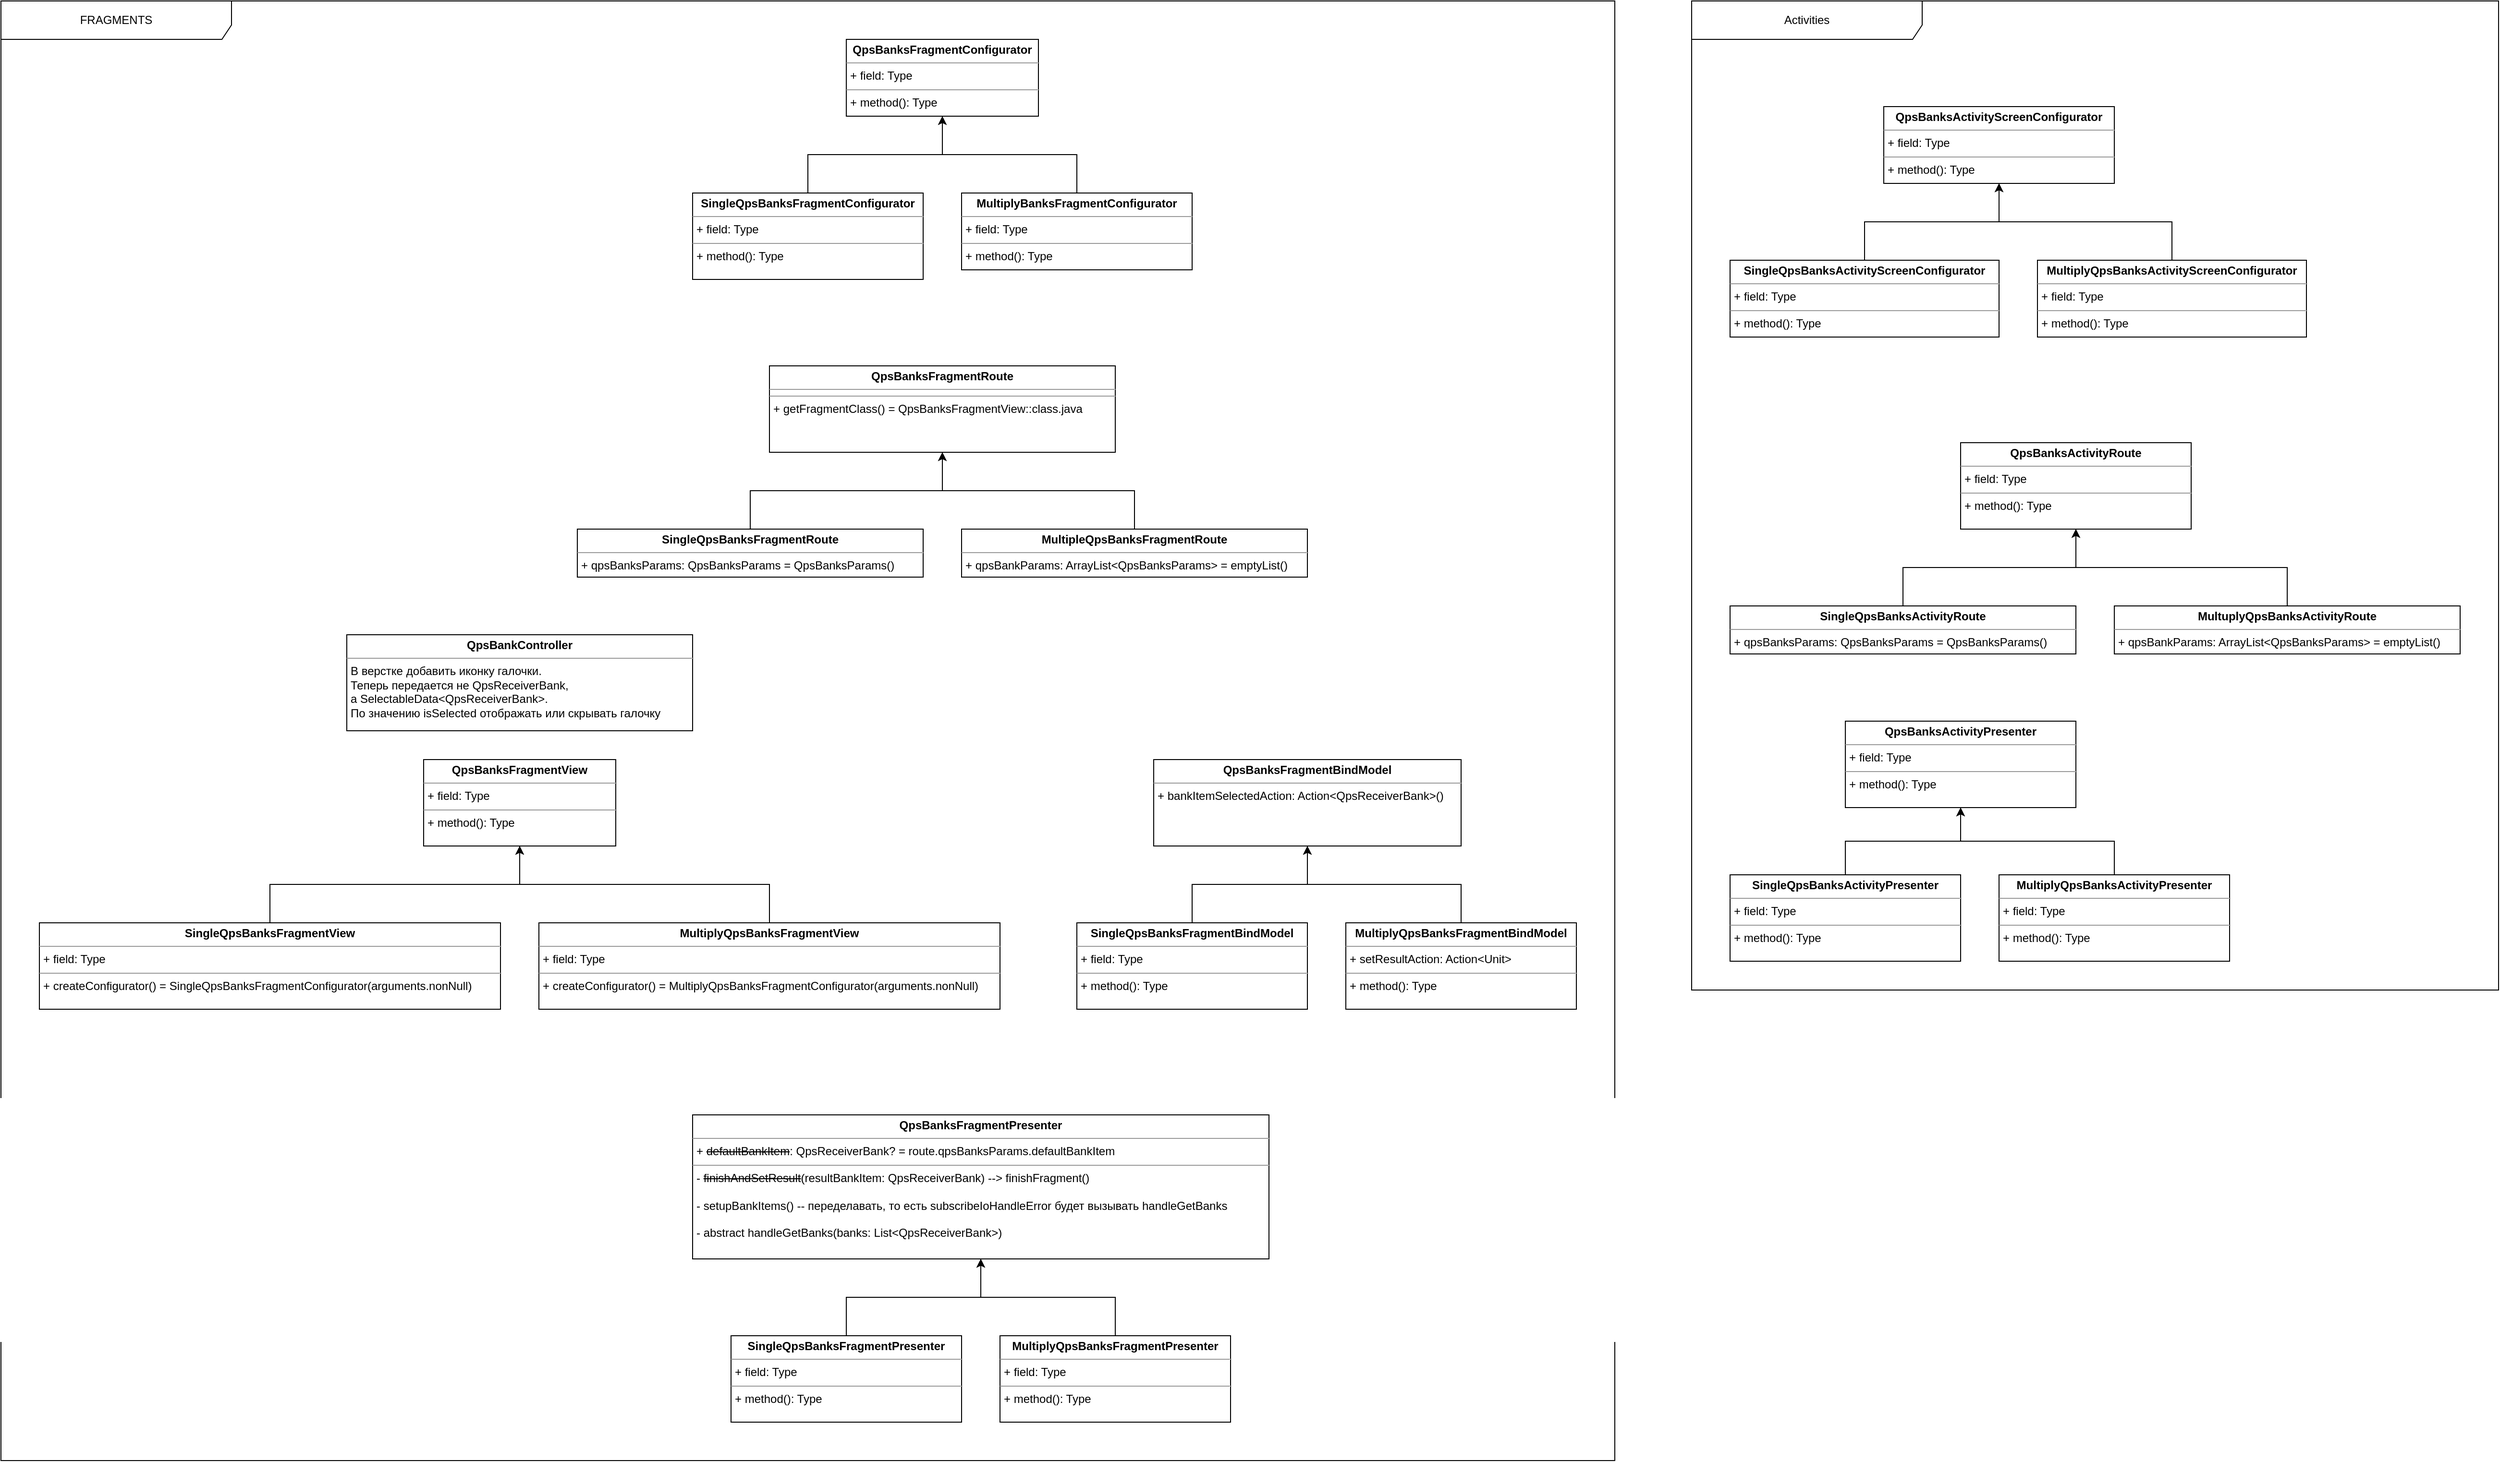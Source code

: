 <mxfile version="15.6.8" type="github">
  <diagram id="r8R11DE93iB3vhH_Gn6m" name="Page-1">
    <mxGraphModel dx="5763" dy="3306" grid="1" gridSize="10" guides="1" tooltips="1" connect="1" arrows="1" fold="1" page="1" pageScale="1" pageWidth="850" pageHeight="1100" math="0" shadow="0">
      <root>
        <mxCell id="0" />
        <mxCell id="1" parent="0" />
        <mxCell id="GFjxQB8X3qzK79HojOMt-28" value="FRAGMENTS" style="shape=umlFrame;whiteSpace=wrap;html=1;width=240;height=40;" vertex="1" parent="1">
          <mxGeometry x="-880" y="-480" width="1680" height="1520" as="geometry" />
        </mxCell>
        <mxCell id="GFjxQB8X3qzK79HojOMt-38" value="&lt;p style=&quot;margin: 0px ; margin-top: 4px ; text-align: center&quot;&gt;&lt;b&gt;QpsBanksFragmentView&lt;/b&gt;&lt;/p&gt;&lt;hr size=&quot;1&quot;&gt;&lt;p style=&quot;margin: 0px ; margin-left: 4px&quot;&gt;+ field: Type&lt;br&gt;&lt;/p&gt;&lt;hr size=&quot;1&quot;&gt;&lt;p style=&quot;margin: 0px ; margin-left: 4px&quot;&gt;+ method(): Type&lt;/p&gt;" style="verticalAlign=top;align=left;overflow=fill;fontSize=12;fontFamily=Helvetica;html=1;" vertex="1" parent="1">
          <mxGeometry x="-440" y="310" width="200" height="90" as="geometry" />
        </mxCell>
        <mxCell id="GFjxQB8X3qzK79HojOMt-39" value="&lt;p style=&quot;margin: 0px ; margin-top: 4px ; text-align: center&quot;&gt;&lt;b&gt;QpsBanksFragmentBindModel&lt;/b&gt;&lt;/p&gt;&lt;hr size=&quot;1&quot;&gt;&lt;p style=&quot;margin: 0px ; margin-left: 4px&quot;&gt;+ bankItemSelectedAction: Action&amp;lt;QpsReceiverBank&amp;gt;()&lt;/p&gt;" style="verticalAlign=top;align=left;overflow=fill;fontSize=12;fontFamily=Helvetica;html=1;" vertex="1" parent="1">
          <mxGeometry x="320" y="310" width="320" height="90" as="geometry" />
        </mxCell>
        <mxCell id="GFjxQB8X3qzK79HojOMt-40" value="&lt;p style=&quot;margin: 0px ; margin-top: 4px ; text-align: center&quot;&gt;&lt;b&gt;QpsBanksFragmentRoute&lt;/b&gt;&lt;/p&gt;&lt;hr size=&quot;1&quot;&gt;&lt;hr size=&quot;1&quot;&gt;&lt;p style=&quot;margin: 0px ; margin-left: 4px&quot;&gt;+ getFragmentClass() = QpsBanksFragmentView::class.java&lt;/p&gt;" style="verticalAlign=top;align=left;overflow=fill;fontSize=12;fontFamily=Helvetica;html=1;" vertex="1" parent="1">
          <mxGeometry x="-80" y="-100" width="360" height="90" as="geometry" />
        </mxCell>
        <mxCell id="GFjxQB8X3qzK79HojOMt-41" value="&lt;p style=&quot;margin: 0px ; margin-top: 4px ; text-align: center&quot;&gt;&lt;b&gt;QpsBanksFragmentPresenter&lt;/b&gt;&lt;/p&gt;&lt;hr size=&quot;1&quot;&gt;&lt;p style=&quot;margin: 0px ; margin-left: 4px&quot;&gt;+ &lt;strike&gt;defaultBankItem&lt;/strike&gt;: QpsReceiverBank? = route.qpsBanksParams.defaultBankItem&lt;/p&gt;&lt;hr size=&quot;1&quot;&gt;&lt;p style=&quot;margin: 0px ; margin-left: 4px&quot;&gt;- &lt;strike&gt;finishAndSetResult&lt;/strike&gt;(resultBankItem: QpsReceiverBank) --&amp;gt; finishFragment()&lt;br&gt;&lt;br&gt;- setupBankItems() -- переделавать, то есть subscribeIoHandleError будет вызывать handleGetBanks&lt;br&gt;&lt;br&gt;- abstract handleGetBanks(banks: List&amp;lt;QpsReceiverBank&amp;gt;)&lt;/p&gt;" style="verticalAlign=top;align=left;overflow=fill;fontSize=12;fontFamily=Helvetica;html=1;" vertex="1" parent="1">
          <mxGeometry x="-160" y="680" width="600" height="150" as="geometry" />
        </mxCell>
        <mxCell id="GFjxQB8X3qzK79HojOMt-42" style="edgeStyle=orthogonalEdgeStyle;rounded=0;orthogonalLoop=1;jettySize=auto;html=1;entryX=0.5;entryY=1;entryDx=0;entryDy=0;" edge="1" parent="1" source="GFjxQB8X3qzK79HojOMt-43" target="GFjxQB8X3qzK79HojOMt-38">
          <mxGeometry relative="1" as="geometry" />
        </mxCell>
        <mxCell id="GFjxQB8X3qzK79HojOMt-43" value="&lt;p style=&quot;margin: 0px ; margin-top: 4px ; text-align: center&quot;&gt;&lt;b&gt;SingleQpsBanksFragmentView&lt;/b&gt;&lt;/p&gt;&lt;hr size=&quot;1&quot;&gt;&lt;p style=&quot;margin: 0px ; margin-left: 4px&quot;&gt;+ field: Type&lt;/p&gt;&lt;hr size=&quot;1&quot;&gt;&lt;p style=&quot;margin: 0px ; margin-left: 4px&quot;&gt;+ createConfigurator() = SingleQpsBanksFragmentConfigurator(arguments.nonNull)&lt;/p&gt;" style="verticalAlign=top;align=left;overflow=fill;fontSize=12;fontFamily=Helvetica;html=1;" vertex="1" parent="1">
          <mxGeometry x="-840" y="480" width="480" height="90" as="geometry" />
        </mxCell>
        <mxCell id="GFjxQB8X3qzK79HojOMt-44" value="&lt;p style=&quot;margin: 0px ; margin-top: 4px ; text-align: center&quot;&gt;&lt;b&gt;QpsBankController&lt;/b&gt;&lt;/p&gt;&lt;hr size=&quot;1&quot;&gt;&lt;p style=&quot;margin: 0px ; margin-left: 4px&quot;&gt;В верстке добавить иконку галочки.&lt;/p&gt;&lt;p style=&quot;margin: 0px ; margin-left: 4px&quot;&gt;Теперь передается не QpsReceiverBank, &lt;br&gt;&lt;/p&gt;&lt;p style=&quot;margin: 0px ; margin-left: 4px&quot;&gt;а SelectableData&amp;lt;QpsReceiverBank&amp;gt;. &lt;br&gt;&lt;/p&gt;&lt;p style=&quot;margin: 0px ; margin-left: 4px&quot;&gt;По значению isSelected отображать или скрывать галочку&lt;br&gt;&lt;/p&gt;" style="verticalAlign=top;align=left;overflow=fill;fontSize=12;fontFamily=Helvetica;html=1;" vertex="1" parent="1">
          <mxGeometry x="-520" y="180" width="360" height="100" as="geometry" />
        </mxCell>
        <mxCell id="GFjxQB8X3qzK79HojOMt-45" style="edgeStyle=orthogonalEdgeStyle;rounded=0;orthogonalLoop=1;jettySize=auto;html=1;entryX=0.5;entryY=1;entryDx=0;entryDy=0;" edge="1" parent="1" source="GFjxQB8X3qzK79HojOMt-46" target="GFjxQB8X3qzK79HojOMt-40">
          <mxGeometry relative="1" as="geometry" />
        </mxCell>
        <mxCell id="GFjxQB8X3qzK79HojOMt-46" value="&lt;p style=&quot;margin: 0px ; margin-top: 4px ; text-align: center&quot;&gt;&lt;b&gt;SingleQpsBanksFragmentRoute&lt;/b&gt;&lt;/p&gt;&lt;hr size=&quot;1&quot;&gt;&lt;p style=&quot;margin: 0px ; margin-left: 4px&quot;&gt;+ qpsBanksParams: QpsBanksParams = QpsBanksParams()&lt;/p&gt;&lt;hr size=&quot;1&quot;&gt;" style="verticalAlign=top;align=left;overflow=fill;fontSize=12;fontFamily=Helvetica;html=1;" vertex="1" parent="1">
          <mxGeometry x="-280" y="70" width="360" height="50" as="geometry" />
        </mxCell>
        <mxCell id="GFjxQB8X3qzK79HojOMt-47" style="edgeStyle=orthogonalEdgeStyle;rounded=0;orthogonalLoop=1;jettySize=auto;html=1;entryX=0.5;entryY=1;entryDx=0;entryDy=0;" edge="1" parent="1" source="GFjxQB8X3qzK79HojOMt-48" target="GFjxQB8X3qzK79HojOMt-40">
          <mxGeometry relative="1" as="geometry" />
        </mxCell>
        <mxCell id="GFjxQB8X3qzK79HojOMt-48" value="&lt;p style=&quot;margin: 0px ; margin-top: 4px ; text-align: center&quot;&gt;&lt;b&gt;MultipleQpsBanksFragmentRoute&lt;/b&gt;&lt;/p&gt;&lt;hr size=&quot;1&quot;&gt;&lt;p style=&quot;margin: 0px ; margin-left: 4px&quot;&gt;+ qpsBankParams: ArrayList&amp;lt;QpsBanksParams&amp;gt; = emptyList()&lt;br&gt;&lt;/p&gt;" style="verticalAlign=top;align=left;overflow=fill;fontSize=12;fontFamily=Helvetica;html=1;" vertex="1" parent="1">
          <mxGeometry x="120" y="70" width="360" height="50" as="geometry" />
        </mxCell>
        <mxCell id="GFjxQB8X3qzK79HojOMt-49" style="edgeStyle=orthogonalEdgeStyle;rounded=0;orthogonalLoop=1;jettySize=auto;html=1;entryX=0.5;entryY=1;entryDx=0;entryDy=0;" edge="1" parent="1" source="GFjxQB8X3qzK79HojOMt-50" target="GFjxQB8X3qzK79HojOMt-41">
          <mxGeometry relative="1" as="geometry" />
        </mxCell>
        <mxCell id="GFjxQB8X3qzK79HojOMt-50" value="&lt;p style=&quot;margin: 0px ; margin-top: 4px ; text-align: center&quot;&gt;&lt;b&gt;SingleQpsBanksFragmentPresenter&lt;/b&gt;&lt;/p&gt;&lt;hr size=&quot;1&quot;&gt;&lt;p style=&quot;margin: 0px ; margin-left: 4px&quot;&gt;+ field: Type&lt;/p&gt;&lt;hr size=&quot;1&quot;&gt;&lt;p style=&quot;margin: 0px ; margin-left: 4px&quot;&gt;+ method(): Type&lt;/p&gt;" style="verticalAlign=top;align=left;overflow=fill;fontSize=12;fontFamily=Helvetica;html=1;" vertex="1" parent="1">
          <mxGeometry x="-120" y="910" width="240" height="90" as="geometry" />
        </mxCell>
        <mxCell id="GFjxQB8X3qzK79HojOMt-51" style="edgeStyle=orthogonalEdgeStyle;rounded=0;orthogonalLoop=1;jettySize=auto;html=1;entryX=0.5;entryY=1;entryDx=0;entryDy=0;" edge="1" parent="1" source="GFjxQB8X3qzK79HojOMt-52" target="GFjxQB8X3qzK79HojOMt-41">
          <mxGeometry relative="1" as="geometry" />
        </mxCell>
        <mxCell id="GFjxQB8X3qzK79HojOMt-52" value="&lt;p style=&quot;margin: 0px ; margin-top: 4px ; text-align: center&quot;&gt;&lt;b&gt;MultiplyQpsBanksFragmentPresenter&lt;/b&gt;&lt;/p&gt;&lt;hr size=&quot;1&quot;&gt;&lt;p style=&quot;margin: 0px ; margin-left: 4px&quot;&gt;+ field: Type&lt;/p&gt;&lt;hr size=&quot;1&quot;&gt;&lt;p style=&quot;margin: 0px ; margin-left: 4px&quot;&gt;+ method(): Type&lt;/p&gt;" style="verticalAlign=top;align=left;overflow=fill;fontSize=12;fontFamily=Helvetica;html=1;" vertex="1" parent="1">
          <mxGeometry x="160" y="910" width="240" height="90" as="geometry" />
        </mxCell>
        <mxCell id="GFjxQB8X3qzK79HojOMt-53" style="edgeStyle=orthogonalEdgeStyle;rounded=0;orthogonalLoop=1;jettySize=auto;html=1;entryX=0.5;entryY=1;entryDx=0;entryDy=0;" edge="1" parent="1" source="GFjxQB8X3qzK79HojOMt-54" target="GFjxQB8X3qzK79HojOMt-38">
          <mxGeometry relative="1" as="geometry" />
        </mxCell>
        <mxCell id="GFjxQB8X3qzK79HojOMt-54" value="&lt;p style=&quot;margin: 0px ; margin-top: 4px ; text-align: center&quot;&gt;&lt;b&gt;MultiplyQpsBanksFragmentView&lt;/b&gt;&lt;/p&gt;&lt;hr size=&quot;1&quot;&gt;&lt;p style=&quot;margin: 0px ; margin-left: 4px&quot;&gt;+ field: Type&lt;/p&gt;&lt;hr size=&quot;1&quot;&gt;&lt;p style=&quot;margin: 0px ; margin-left: 4px&quot;&gt;+ createConfigurator() = MultiplyQpsBanksFragmentConfigurator(arguments.nonNull)&lt;/p&gt;" style="verticalAlign=top;align=left;overflow=fill;fontSize=12;fontFamily=Helvetica;html=1;" vertex="1" parent="1">
          <mxGeometry x="-320" y="480" width="480" height="90" as="geometry" />
        </mxCell>
        <mxCell id="GFjxQB8X3qzK79HojOMt-55" style="edgeStyle=orthogonalEdgeStyle;rounded=0;orthogonalLoop=1;jettySize=auto;html=1;entryX=0.5;entryY=1;entryDx=0;entryDy=0;" edge="1" parent="1" source="GFjxQB8X3qzK79HojOMt-56" target="GFjxQB8X3qzK79HojOMt-39">
          <mxGeometry relative="1" as="geometry" />
        </mxCell>
        <mxCell id="GFjxQB8X3qzK79HojOMt-56" value="&lt;p style=&quot;margin: 0px ; margin-top: 4px ; text-align: center&quot;&gt;&lt;b&gt;SingleQpsBanksFragmentBindModel&lt;/b&gt;&lt;/p&gt;&lt;hr size=&quot;1&quot;&gt;&lt;p style=&quot;margin: 0px ; margin-left: 4px&quot;&gt;+ field: Type&lt;/p&gt;&lt;hr size=&quot;1&quot;&gt;&lt;p style=&quot;margin: 0px ; margin-left: 4px&quot;&gt;+ method(): Type&lt;/p&gt;" style="verticalAlign=top;align=left;overflow=fill;fontSize=12;fontFamily=Helvetica;html=1;" vertex="1" parent="1">
          <mxGeometry x="240" y="480" width="240" height="90" as="geometry" />
        </mxCell>
        <mxCell id="GFjxQB8X3qzK79HojOMt-57" style="edgeStyle=orthogonalEdgeStyle;rounded=0;orthogonalLoop=1;jettySize=auto;html=1;entryX=0.5;entryY=1;entryDx=0;entryDy=0;" edge="1" parent="1" source="GFjxQB8X3qzK79HojOMt-58" target="GFjxQB8X3qzK79HojOMt-39">
          <mxGeometry relative="1" as="geometry" />
        </mxCell>
        <mxCell id="GFjxQB8X3qzK79HojOMt-58" value="&lt;p style=&quot;margin: 0px ; margin-top: 4px ; text-align: center&quot;&gt;&lt;b&gt;MultiplyQpsBanksFragmentBindModel&lt;/b&gt;&lt;/p&gt;&lt;hr size=&quot;1&quot;&gt;&lt;p style=&quot;margin: 0px ; margin-left: 4px&quot;&gt;+ setResultAction: Action&amp;lt;Unit&amp;gt;&lt;/p&gt;&lt;hr size=&quot;1&quot;&gt;&lt;p style=&quot;margin: 0px ; margin-left: 4px&quot;&gt;+ method(): Type&lt;/p&gt;" style="verticalAlign=top;align=left;overflow=fill;fontSize=12;fontFamily=Helvetica;html=1;" vertex="1" parent="1">
          <mxGeometry x="520" y="480" width="240" height="90" as="geometry" />
        </mxCell>
        <mxCell id="GFjxQB8X3qzK79HojOMt-59" value="&lt;p style=&quot;margin: 0px ; margin-top: 4px ; text-align: center&quot;&gt;&lt;b&gt;QpsBanksFragmentConfigurator&lt;/b&gt;&lt;/p&gt;&lt;hr size=&quot;1&quot;&gt;&lt;p style=&quot;margin: 0px ; margin-left: 4px&quot;&gt;+ field: Type&lt;/p&gt;&lt;hr size=&quot;1&quot;&gt;&lt;p style=&quot;margin: 0px ; margin-left: 4px&quot;&gt;+ method(): Type&lt;/p&gt;" style="verticalAlign=top;align=left;overflow=fill;fontSize=12;fontFamily=Helvetica;html=1;" vertex="1" parent="1">
          <mxGeometry y="-440" width="200" height="80" as="geometry" />
        </mxCell>
        <mxCell id="GFjxQB8X3qzK79HojOMt-60" style="edgeStyle=orthogonalEdgeStyle;rounded=0;orthogonalLoop=1;jettySize=auto;html=1;entryX=0.5;entryY=1;entryDx=0;entryDy=0;" edge="1" parent="1" source="GFjxQB8X3qzK79HojOMt-61" target="GFjxQB8X3qzK79HojOMt-59">
          <mxGeometry relative="1" as="geometry" />
        </mxCell>
        <mxCell id="GFjxQB8X3qzK79HojOMt-61" value="&lt;p style=&quot;margin: 0px ; margin-top: 4px ; text-align: center&quot;&gt;&lt;b&gt;SingleQpsBanksFragmentConfigurator&lt;/b&gt;&lt;/p&gt;&lt;hr size=&quot;1&quot;&gt;&lt;p style=&quot;margin: 0px ; margin-left: 4px&quot;&gt;+ field: Type&lt;/p&gt;&lt;hr size=&quot;1&quot;&gt;&lt;p style=&quot;margin: 0px ; margin-left: 4px&quot;&gt;+ method(): Type&lt;/p&gt;" style="verticalAlign=top;align=left;overflow=fill;fontSize=12;fontFamily=Helvetica;html=1;" vertex="1" parent="1">
          <mxGeometry x="-160" y="-280" width="240" height="90" as="geometry" />
        </mxCell>
        <mxCell id="GFjxQB8X3qzK79HojOMt-62" style="edgeStyle=orthogonalEdgeStyle;rounded=0;orthogonalLoop=1;jettySize=auto;html=1;entryX=0.5;entryY=1;entryDx=0;entryDy=0;" edge="1" parent="1" source="GFjxQB8X3qzK79HojOMt-63" target="GFjxQB8X3qzK79HojOMt-59">
          <mxGeometry relative="1" as="geometry" />
        </mxCell>
        <mxCell id="GFjxQB8X3qzK79HojOMt-63" value="&lt;p style=&quot;margin: 0px ; margin-top: 4px ; text-align: center&quot;&gt;&lt;b&gt;MultiplyBanksFragmentConfigurator&lt;/b&gt;&lt;/p&gt;&lt;hr size=&quot;1&quot;&gt;&lt;p style=&quot;margin: 0px ; margin-left: 4px&quot;&gt;+ field: Type&lt;/p&gt;&lt;hr size=&quot;1&quot;&gt;&lt;p style=&quot;margin: 0px ; margin-left: 4px&quot;&gt;+ method(): Type&lt;/p&gt;" style="verticalAlign=top;align=left;overflow=fill;fontSize=12;fontFamily=Helvetica;html=1;" vertex="1" parent="1">
          <mxGeometry x="120" y="-280" width="240" height="80" as="geometry" />
        </mxCell>
        <mxCell id="GFjxQB8X3qzK79HojOMt-70" value="&lt;div&gt;Activities&lt;/div&gt;" style="shape=umlFrame;whiteSpace=wrap;html=1;width=240;height=40;" vertex="1" parent="1">
          <mxGeometry x="880" y="-480" width="840" height="1030" as="geometry" />
        </mxCell>
        <mxCell id="GFjxQB8X3qzK79HojOMt-71" value="&lt;p style=&quot;margin: 0px ; margin-top: 4px ; text-align: center&quot;&gt;&lt;b&gt;QpsBanksActivityPresenter&lt;/b&gt;&lt;/p&gt;&lt;hr size=&quot;1&quot;&gt;&lt;p style=&quot;margin: 0px ; margin-left: 4px&quot;&gt;+ field: Type&lt;/p&gt;&lt;hr size=&quot;1&quot;&gt;&lt;p style=&quot;margin: 0px ; margin-left: 4px&quot;&gt;+ method(): Type&lt;/p&gt;" style="verticalAlign=top;align=left;overflow=fill;fontSize=12;fontFamily=Helvetica;html=1;" vertex="1" parent="1">
          <mxGeometry x="1040" y="270" width="240" height="90" as="geometry" />
        </mxCell>
        <mxCell id="GFjxQB8X3qzK79HojOMt-72" style="edgeStyle=orthogonalEdgeStyle;rounded=0;orthogonalLoop=1;jettySize=auto;html=1;entryX=0.5;entryY=1;entryDx=0;entryDy=0;" edge="1" parent="1" source="GFjxQB8X3qzK79HojOMt-73" target="GFjxQB8X3qzK79HojOMt-71">
          <mxGeometry relative="1" as="geometry" />
        </mxCell>
        <mxCell id="GFjxQB8X3qzK79HojOMt-73" value="&lt;p style=&quot;margin: 0px ; margin-top: 4px ; text-align: center&quot;&gt;&lt;b&gt;SingleQpsBanksActivityPresenter&lt;/b&gt;&lt;/p&gt;&lt;hr size=&quot;1&quot;&gt;&lt;p style=&quot;margin: 0px ; margin-left: 4px&quot;&gt;+ field: Type&lt;/p&gt;&lt;hr size=&quot;1&quot;&gt;&lt;p style=&quot;margin: 0px ; margin-left: 4px&quot;&gt;+ method(): Type&lt;/p&gt;" style="verticalAlign=top;align=left;overflow=fill;fontSize=12;fontFamily=Helvetica;html=1;" vertex="1" parent="1">
          <mxGeometry x="920" y="430" width="240" height="90" as="geometry" />
        </mxCell>
        <mxCell id="GFjxQB8X3qzK79HojOMt-74" style="edgeStyle=orthogonalEdgeStyle;rounded=0;orthogonalLoop=1;jettySize=auto;html=1;entryX=0.5;entryY=1;entryDx=0;entryDy=0;" edge="1" parent="1" source="GFjxQB8X3qzK79HojOMt-75" target="GFjxQB8X3qzK79HojOMt-71">
          <mxGeometry relative="1" as="geometry" />
        </mxCell>
        <mxCell id="GFjxQB8X3qzK79HojOMt-75" value="&lt;p style=&quot;margin: 0px ; margin-top: 4px ; text-align: center&quot;&gt;&lt;b&gt;MultiplyQpsBanksActivityPresenter&lt;/b&gt;&lt;/p&gt;&lt;hr size=&quot;1&quot;&gt;&lt;p style=&quot;margin: 0px ; margin-left: 4px&quot;&gt;+ field: Type&lt;/p&gt;&lt;hr size=&quot;1&quot;&gt;&lt;p style=&quot;margin: 0px ; margin-left: 4px&quot;&gt;+ method(): Type&lt;/p&gt;" style="verticalAlign=top;align=left;overflow=fill;fontSize=12;fontFamily=Helvetica;html=1;" vertex="1" parent="1">
          <mxGeometry x="1200" y="430" width="240" height="90" as="geometry" />
        </mxCell>
        <mxCell id="GFjxQB8X3qzK79HojOMt-76" value="&lt;p style=&quot;margin: 0px ; margin-top: 4px ; text-align: center&quot;&gt;&lt;b&gt;QpsBanksActivityRoute&lt;/b&gt;&lt;/p&gt;&lt;hr size=&quot;1&quot;&gt;&lt;p style=&quot;margin: 0px ; margin-left: 4px&quot;&gt;+ field: Type&lt;/p&gt;&lt;hr size=&quot;1&quot;&gt;&lt;p style=&quot;margin: 0px ; margin-left: 4px&quot;&gt;+ method(): Type&lt;/p&gt;" style="verticalAlign=top;align=left;overflow=fill;fontSize=12;fontFamily=Helvetica;html=1;" vertex="1" parent="1">
          <mxGeometry x="1160" y="-20" width="240" height="90" as="geometry" />
        </mxCell>
        <mxCell id="GFjxQB8X3qzK79HojOMt-77" style="edgeStyle=orthogonalEdgeStyle;rounded=0;orthogonalLoop=1;jettySize=auto;html=1;entryX=0.5;entryY=1;entryDx=0;entryDy=0;" edge="1" parent="1" source="GFjxQB8X3qzK79HojOMt-78" target="GFjxQB8X3qzK79HojOMt-76">
          <mxGeometry relative="1" as="geometry" />
        </mxCell>
        <mxCell id="GFjxQB8X3qzK79HojOMt-78" value="&lt;p style=&quot;margin: 0px ; margin-top: 4px ; text-align: center&quot;&gt;&lt;b&gt;SingleQpsBanksActivityRoute&lt;/b&gt;&lt;/p&gt;&lt;hr size=&quot;1&quot;&gt;&lt;p style=&quot;margin: 0px ; margin-left: 4px&quot;&gt;+ qpsBanksParams: QpsBanksParams = QpsBanksParams()&lt;/p&gt;&lt;hr size=&quot;1&quot;&gt;" style="verticalAlign=top;align=left;overflow=fill;fontSize=12;fontFamily=Helvetica;html=1;" vertex="1" parent="1">
          <mxGeometry x="920" y="150" width="360" height="50" as="geometry" />
        </mxCell>
        <mxCell id="GFjxQB8X3qzK79HojOMt-79" style="edgeStyle=orthogonalEdgeStyle;rounded=0;orthogonalLoop=1;jettySize=auto;html=1;entryX=0.5;entryY=1;entryDx=0;entryDy=0;" edge="1" parent="1" source="GFjxQB8X3qzK79HojOMt-80" target="GFjxQB8X3qzK79HojOMt-76">
          <mxGeometry relative="1" as="geometry" />
        </mxCell>
        <mxCell id="GFjxQB8X3qzK79HojOMt-80" value="&lt;p style=&quot;margin: 0px ; margin-top: 4px ; text-align: center&quot;&gt;&lt;b&gt;MultuplyQpsBanksActivityRoute&lt;/b&gt;&lt;/p&gt;&lt;hr size=&quot;1&quot;&gt;&lt;p style=&quot;margin: 0px ; margin-left: 4px&quot;&gt;+ qpsBankParams: ArrayList&amp;lt;QpsBanksParams&amp;gt; = emptyList()&lt;/p&gt;&lt;hr size=&quot;1&quot;&gt;" style="verticalAlign=top;align=left;overflow=fill;fontSize=12;fontFamily=Helvetica;html=1;" vertex="1" parent="1">
          <mxGeometry x="1320" y="150" width="360" height="50" as="geometry" />
        </mxCell>
        <mxCell id="GFjxQB8X3qzK79HojOMt-81" value="&lt;p style=&quot;margin: 0px ; margin-top: 4px ; text-align: center&quot;&gt;&lt;b&gt;QpsBanksActivityScreenConfigurator&lt;/b&gt;&lt;/p&gt;&lt;hr size=&quot;1&quot;&gt;&lt;p style=&quot;margin: 0px ; margin-left: 4px&quot;&gt;+ field: Type&lt;/p&gt;&lt;hr size=&quot;1&quot;&gt;&lt;p style=&quot;margin: 0px ; margin-left: 4px&quot;&gt;+ method(): Type&lt;/p&gt;" style="verticalAlign=top;align=left;overflow=fill;fontSize=12;fontFamily=Helvetica;html=1;" vertex="1" parent="1">
          <mxGeometry x="1080" y="-370" width="240" height="80" as="geometry" />
        </mxCell>
        <mxCell id="GFjxQB8X3qzK79HojOMt-82" style="edgeStyle=orthogonalEdgeStyle;rounded=0;orthogonalLoop=1;jettySize=auto;html=1;entryX=0.5;entryY=1;entryDx=0;entryDy=0;" edge="1" parent="1" source="GFjxQB8X3qzK79HojOMt-83" target="GFjxQB8X3qzK79HojOMt-81">
          <mxGeometry relative="1" as="geometry" />
        </mxCell>
        <mxCell id="GFjxQB8X3qzK79HojOMt-83" value="&lt;p style=&quot;margin: 0px ; margin-top: 4px ; text-align: center&quot;&gt;&lt;b&gt;SingleQpsBanksActivityScreenConfigurator&lt;/b&gt;&lt;/p&gt;&lt;hr size=&quot;1&quot;&gt;&lt;p style=&quot;margin: 0px ; margin-left: 4px&quot;&gt;+ field: Type&lt;/p&gt;&lt;hr size=&quot;1&quot;&gt;&lt;p style=&quot;margin: 0px ; margin-left: 4px&quot;&gt;+ method(): Type&lt;/p&gt;" style="verticalAlign=top;align=left;overflow=fill;fontSize=12;fontFamily=Helvetica;html=1;" vertex="1" parent="1">
          <mxGeometry x="920" y="-210" width="280" height="80" as="geometry" />
        </mxCell>
        <mxCell id="GFjxQB8X3qzK79HojOMt-84" style="edgeStyle=orthogonalEdgeStyle;rounded=0;orthogonalLoop=1;jettySize=auto;html=1;entryX=0.5;entryY=1;entryDx=0;entryDy=0;" edge="1" parent="1" source="GFjxQB8X3qzK79HojOMt-85" target="GFjxQB8X3qzK79HojOMt-81">
          <mxGeometry relative="1" as="geometry" />
        </mxCell>
        <mxCell id="GFjxQB8X3qzK79HojOMt-85" value="&lt;p style=&quot;margin: 0px ; margin-top: 4px ; text-align: center&quot;&gt;&lt;b&gt;MultiplyQpsBanksActivityScreenConfigurator&lt;/b&gt;&lt;/p&gt;&lt;hr size=&quot;1&quot;&gt;&lt;p style=&quot;margin: 0px ; margin-left: 4px&quot;&gt;+ field: Type&lt;/p&gt;&lt;hr size=&quot;1&quot;&gt;&lt;p style=&quot;margin: 0px ; margin-left: 4px&quot;&gt;+ method(): Type&lt;/p&gt;" style="verticalAlign=top;align=left;overflow=fill;fontSize=12;fontFamily=Helvetica;html=1;" vertex="1" parent="1">
          <mxGeometry x="1240" y="-210" width="280" height="80" as="geometry" />
        </mxCell>
      </root>
    </mxGraphModel>
  </diagram>
</mxfile>
